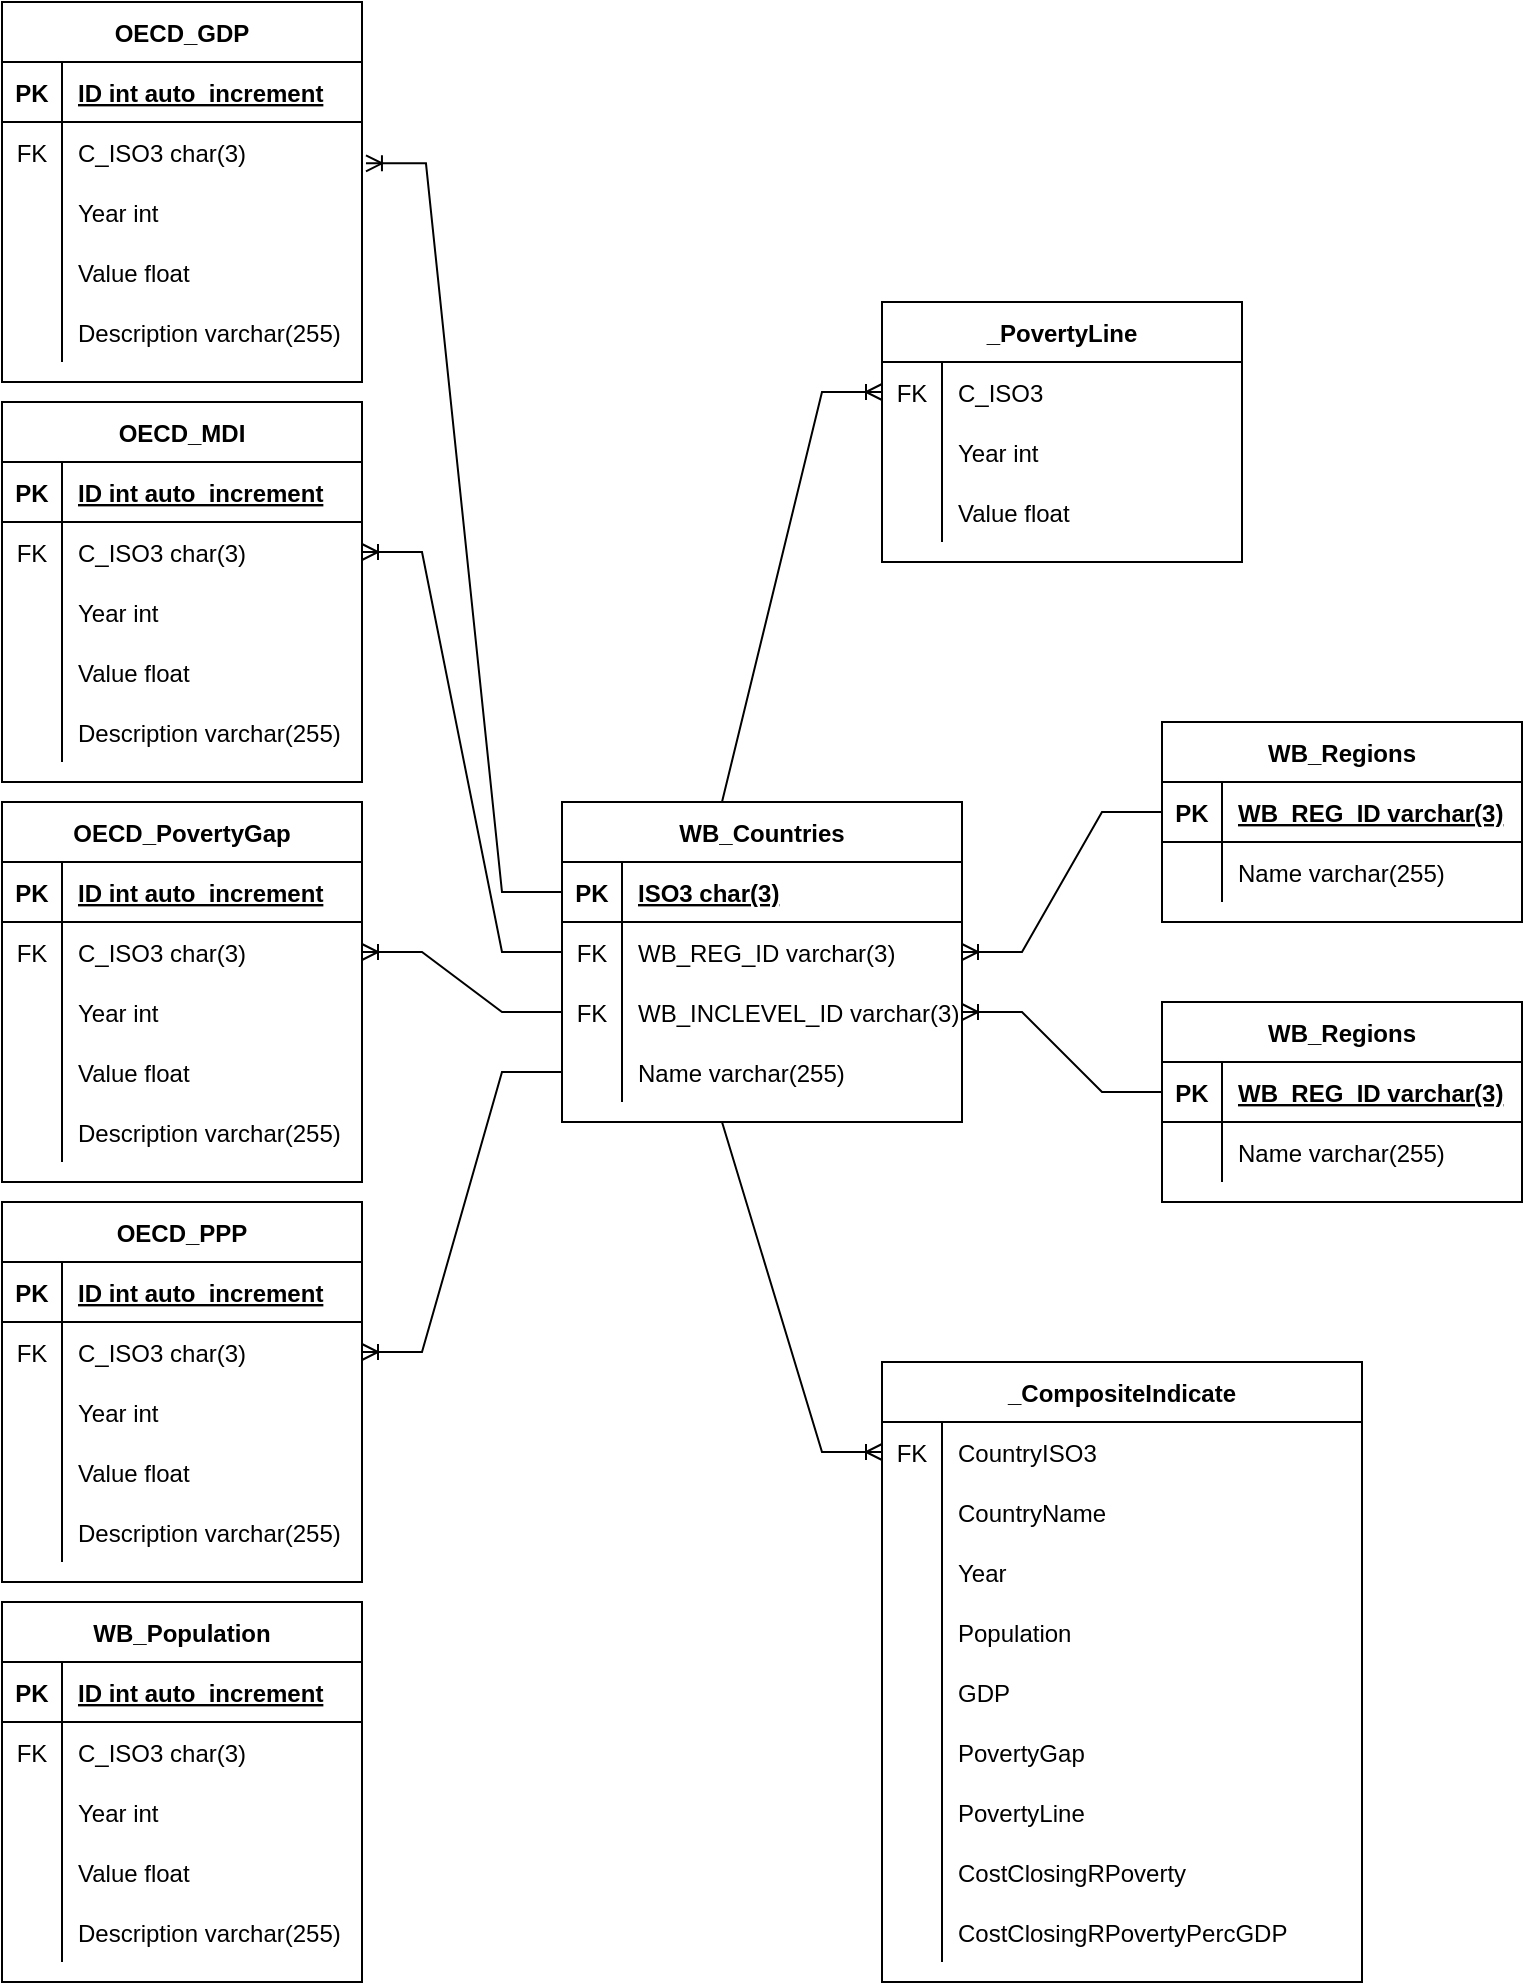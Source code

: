 <mxfile version="16.6.6" type="github">
  <diagram id="Cd5qq1A4yIP22CljSlD0" name="Page-1">
    <mxGraphModel dx="1351" dy="810" grid="1" gridSize="10" guides="1" tooltips="1" connect="1" arrows="1" fold="1" page="1" pageScale="1" pageWidth="827" pageHeight="1169" math="0" shadow="0">
      <root>
        <mxCell id="0" />
        <mxCell id="1" parent="0" />
        <mxCell id="BgY3MlOC9M-vGnAWjJrn-1" value="WB_Countries" style="shape=table;startSize=30;container=1;collapsible=1;childLayout=tableLayout;fixedRows=1;rowLines=0;fontStyle=1;align=center;resizeLast=1;" parent="1" vertex="1">
          <mxGeometry x="320" y="440" width="200" height="160" as="geometry" />
        </mxCell>
        <mxCell id="BgY3MlOC9M-vGnAWjJrn-2" value="" style="shape=tableRow;horizontal=0;startSize=0;swimlaneHead=0;swimlaneBody=0;fillColor=none;collapsible=0;dropTarget=0;points=[[0,0.5],[1,0.5]];portConstraint=eastwest;top=0;left=0;right=0;bottom=1;" parent="BgY3MlOC9M-vGnAWjJrn-1" vertex="1">
          <mxGeometry y="30" width="200" height="30" as="geometry" />
        </mxCell>
        <mxCell id="BgY3MlOC9M-vGnAWjJrn-3" value="PK" style="shape=partialRectangle;connectable=0;fillColor=none;top=0;left=0;bottom=0;right=0;fontStyle=1;overflow=hidden;" parent="BgY3MlOC9M-vGnAWjJrn-2" vertex="1">
          <mxGeometry width="30" height="30" as="geometry">
            <mxRectangle width="30" height="30" as="alternateBounds" />
          </mxGeometry>
        </mxCell>
        <mxCell id="BgY3MlOC9M-vGnAWjJrn-4" value="ISO3 char(3)" style="shape=partialRectangle;connectable=0;fillColor=none;top=0;left=0;bottom=0;right=0;align=left;spacingLeft=6;fontStyle=5;overflow=hidden;" parent="BgY3MlOC9M-vGnAWjJrn-2" vertex="1">
          <mxGeometry x="30" width="170" height="30" as="geometry">
            <mxRectangle width="170" height="30" as="alternateBounds" />
          </mxGeometry>
        </mxCell>
        <mxCell id="BgY3MlOC9M-vGnAWjJrn-14" value="" style="shape=tableRow;horizontal=0;startSize=0;swimlaneHead=0;swimlaneBody=0;fillColor=none;collapsible=0;dropTarget=0;points=[[0,0.5],[1,0.5]];portConstraint=eastwest;top=0;left=0;right=0;bottom=0;" parent="BgY3MlOC9M-vGnAWjJrn-1" vertex="1">
          <mxGeometry y="60" width="200" height="30" as="geometry" />
        </mxCell>
        <mxCell id="BgY3MlOC9M-vGnAWjJrn-15" value="FK" style="shape=partialRectangle;connectable=0;fillColor=none;top=0;left=0;bottom=0;right=0;fontStyle=0;overflow=hidden;" parent="BgY3MlOC9M-vGnAWjJrn-14" vertex="1">
          <mxGeometry width="30" height="30" as="geometry">
            <mxRectangle width="30" height="30" as="alternateBounds" />
          </mxGeometry>
        </mxCell>
        <mxCell id="BgY3MlOC9M-vGnAWjJrn-16" value="WB_REG_ID varchar(3)" style="shape=partialRectangle;connectable=0;fillColor=none;top=0;left=0;bottom=0;right=0;align=left;spacingLeft=6;fontStyle=0;overflow=hidden;" parent="BgY3MlOC9M-vGnAWjJrn-14" vertex="1">
          <mxGeometry x="30" width="170" height="30" as="geometry">
            <mxRectangle width="170" height="30" as="alternateBounds" />
          </mxGeometry>
        </mxCell>
        <mxCell id="fUuoUYOpREZcxoTH5347-17" value="" style="shape=tableRow;horizontal=0;startSize=0;swimlaneHead=0;swimlaneBody=0;fillColor=none;collapsible=0;dropTarget=0;points=[[0,0.5],[1,0.5]];portConstraint=eastwest;top=0;left=0;right=0;bottom=0;" vertex="1" parent="BgY3MlOC9M-vGnAWjJrn-1">
          <mxGeometry y="90" width="200" height="30" as="geometry" />
        </mxCell>
        <mxCell id="fUuoUYOpREZcxoTH5347-18" value="FK" style="shape=partialRectangle;connectable=0;fillColor=none;top=0;left=0;bottom=0;right=0;fontStyle=0;overflow=hidden;" vertex="1" parent="fUuoUYOpREZcxoTH5347-17">
          <mxGeometry width="30" height="30" as="geometry">
            <mxRectangle width="30" height="30" as="alternateBounds" />
          </mxGeometry>
        </mxCell>
        <mxCell id="fUuoUYOpREZcxoTH5347-19" value="WB_INCLEVEL_ID varchar(3)" style="shape=partialRectangle;connectable=0;fillColor=none;top=0;left=0;bottom=0;right=0;align=left;spacingLeft=6;fontStyle=0;overflow=hidden;" vertex="1" parent="fUuoUYOpREZcxoTH5347-17">
          <mxGeometry x="30" width="170" height="30" as="geometry">
            <mxRectangle width="170" height="30" as="alternateBounds" />
          </mxGeometry>
        </mxCell>
        <mxCell id="BgY3MlOC9M-vGnAWjJrn-8" value="" style="shape=tableRow;horizontal=0;startSize=0;swimlaneHead=0;swimlaneBody=0;fillColor=none;collapsible=0;dropTarget=0;points=[[0,0.5],[1,0.5]];portConstraint=eastwest;top=0;left=0;right=0;bottom=0;" parent="BgY3MlOC9M-vGnAWjJrn-1" vertex="1">
          <mxGeometry y="120" width="200" height="30" as="geometry" />
        </mxCell>
        <mxCell id="BgY3MlOC9M-vGnAWjJrn-9" value="" style="shape=partialRectangle;connectable=0;fillColor=none;top=0;left=0;bottom=0;right=0;editable=1;overflow=hidden;" parent="BgY3MlOC9M-vGnAWjJrn-8" vertex="1">
          <mxGeometry width="30" height="30" as="geometry">
            <mxRectangle width="30" height="30" as="alternateBounds" />
          </mxGeometry>
        </mxCell>
        <mxCell id="BgY3MlOC9M-vGnAWjJrn-10" value="Name varchar(255)" style="shape=partialRectangle;connectable=0;fillColor=none;top=0;left=0;bottom=0;right=0;align=left;spacingLeft=6;overflow=hidden;" parent="BgY3MlOC9M-vGnAWjJrn-8" vertex="1">
          <mxGeometry x="30" width="170" height="30" as="geometry">
            <mxRectangle width="170" height="30" as="alternateBounds" />
          </mxGeometry>
        </mxCell>
        <mxCell id="BgY3MlOC9M-vGnAWjJrn-17" value="WB_Regions" style="shape=table;startSize=30;container=1;collapsible=1;childLayout=tableLayout;fixedRows=1;rowLines=0;fontStyle=1;align=center;resizeLast=1;" parent="1" vertex="1">
          <mxGeometry x="620" y="400" width="180" height="100" as="geometry" />
        </mxCell>
        <mxCell id="BgY3MlOC9M-vGnAWjJrn-18" value="" style="shape=tableRow;horizontal=0;startSize=0;swimlaneHead=0;swimlaneBody=0;fillColor=none;collapsible=0;dropTarget=0;points=[[0,0.5],[1,0.5]];portConstraint=eastwest;top=0;left=0;right=0;bottom=1;" parent="BgY3MlOC9M-vGnAWjJrn-17" vertex="1">
          <mxGeometry y="30" width="180" height="30" as="geometry" />
        </mxCell>
        <mxCell id="BgY3MlOC9M-vGnAWjJrn-19" value="PK" style="shape=partialRectangle;connectable=0;fillColor=none;top=0;left=0;bottom=0;right=0;fontStyle=1;overflow=hidden;" parent="BgY3MlOC9M-vGnAWjJrn-18" vertex="1">
          <mxGeometry width="30" height="30" as="geometry">
            <mxRectangle width="30" height="30" as="alternateBounds" />
          </mxGeometry>
        </mxCell>
        <mxCell id="BgY3MlOC9M-vGnAWjJrn-20" value="WB_REG_ID varchar(3)" style="shape=partialRectangle;connectable=0;fillColor=none;top=0;left=0;bottom=0;right=0;align=left;spacingLeft=6;fontStyle=5;overflow=hidden;" parent="BgY3MlOC9M-vGnAWjJrn-18" vertex="1">
          <mxGeometry x="30" width="150" height="30" as="geometry">
            <mxRectangle width="150" height="30" as="alternateBounds" />
          </mxGeometry>
        </mxCell>
        <mxCell id="BgY3MlOC9M-vGnAWjJrn-21" value="" style="shape=tableRow;horizontal=0;startSize=0;swimlaneHead=0;swimlaneBody=0;fillColor=none;collapsible=0;dropTarget=0;points=[[0,0.5],[1,0.5]];portConstraint=eastwest;top=0;left=0;right=0;bottom=0;" parent="BgY3MlOC9M-vGnAWjJrn-17" vertex="1">
          <mxGeometry y="60" width="180" height="30" as="geometry" />
        </mxCell>
        <mxCell id="BgY3MlOC9M-vGnAWjJrn-22" value="" style="shape=partialRectangle;connectable=0;fillColor=none;top=0;left=0;bottom=0;right=0;editable=1;overflow=hidden;" parent="BgY3MlOC9M-vGnAWjJrn-21" vertex="1">
          <mxGeometry width="30" height="30" as="geometry">
            <mxRectangle width="30" height="30" as="alternateBounds" />
          </mxGeometry>
        </mxCell>
        <mxCell id="BgY3MlOC9M-vGnAWjJrn-23" value="Name varchar(255)" style="shape=partialRectangle;connectable=0;fillColor=none;top=0;left=0;bottom=0;right=0;align=left;spacingLeft=6;overflow=hidden;" parent="BgY3MlOC9M-vGnAWjJrn-21" vertex="1">
          <mxGeometry x="30" width="150" height="30" as="geometry">
            <mxRectangle width="150" height="30" as="alternateBounds" />
          </mxGeometry>
        </mxCell>
        <mxCell id="BgY3MlOC9M-vGnAWjJrn-31" value="OECD_GDP" style="shape=table;startSize=30;container=1;collapsible=1;childLayout=tableLayout;fixedRows=1;rowLines=0;fontStyle=1;align=center;resizeLast=1;" parent="1" vertex="1">
          <mxGeometry x="40" y="40" width="180" height="190" as="geometry" />
        </mxCell>
        <mxCell id="BgY3MlOC9M-vGnAWjJrn-91" value="" style="shape=tableRow;horizontal=0;startSize=0;swimlaneHead=0;swimlaneBody=0;fillColor=none;collapsible=0;dropTarget=0;points=[[0,0.5],[1,0.5]];portConstraint=eastwest;top=0;left=0;right=0;bottom=1;" parent="BgY3MlOC9M-vGnAWjJrn-31" vertex="1">
          <mxGeometry y="30" width="180" height="30" as="geometry" />
        </mxCell>
        <mxCell id="BgY3MlOC9M-vGnAWjJrn-92" value="PK" style="shape=partialRectangle;connectable=0;fillColor=none;top=0;left=0;bottom=0;right=0;fontStyle=1;overflow=hidden;" parent="BgY3MlOC9M-vGnAWjJrn-91" vertex="1">
          <mxGeometry width="30" height="30" as="geometry">
            <mxRectangle width="30" height="30" as="alternateBounds" />
          </mxGeometry>
        </mxCell>
        <mxCell id="BgY3MlOC9M-vGnAWjJrn-93" value="ID int auto_increment" style="shape=partialRectangle;connectable=0;fillColor=none;top=0;left=0;bottom=0;right=0;align=left;spacingLeft=6;fontStyle=5;overflow=hidden;" parent="BgY3MlOC9M-vGnAWjJrn-91" vertex="1">
          <mxGeometry x="30" width="150" height="30" as="geometry">
            <mxRectangle width="150" height="30" as="alternateBounds" />
          </mxGeometry>
        </mxCell>
        <mxCell id="BgY3MlOC9M-vGnAWjJrn-44" value="" style="shape=tableRow;horizontal=0;startSize=0;swimlaneHead=0;swimlaneBody=0;fillColor=none;collapsible=0;dropTarget=0;points=[[0,0.5],[1,0.5]];portConstraint=eastwest;top=0;left=0;right=0;bottom=0;" parent="BgY3MlOC9M-vGnAWjJrn-31" vertex="1">
          <mxGeometry y="60" width="180" height="30" as="geometry" />
        </mxCell>
        <mxCell id="BgY3MlOC9M-vGnAWjJrn-45" value="FK" style="shape=partialRectangle;connectable=0;fillColor=none;top=0;left=0;bottom=0;right=0;fontStyle=0;overflow=hidden;" parent="BgY3MlOC9M-vGnAWjJrn-44" vertex="1">
          <mxGeometry width="30" height="30" as="geometry">
            <mxRectangle width="30" height="30" as="alternateBounds" />
          </mxGeometry>
        </mxCell>
        <mxCell id="BgY3MlOC9M-vGnAWjJrn-46" value="C_ISO3 char(3)" style="shape=partialRectangle;connectable=0;fillColor=none;top=0;left=0;bottom=0;right=0;align=left;spacingLeft=6;fontStyle=0;overflow=hidden;" parent="BgY3MlOC9M-vGnAWjJrn-44" vertex="1">
          <mxGeometry x="30" width="150" height="30" as="geometry">
            <mxRectangle width="150" height="30" as="alternateBounds" />
          </mxGeometry>
        </mxCell>
        <mxCell id="BgY3MlOC9M-vGnAWjJrn-35" value="" style="shape=tableRow;horizontal=0;startSize=0;swimlaneHead=0;swimlaneBody=0;fillColor=none;collapsible=0;dropTarget=0;points=[[0,0.5],[1,0.5]];portConstraint=eastwest;top=0;left=0;right=0;bottom=0;" parent="BgY3MlOC9M-vGnAWjJrn-31" vertex="1">
          <mxGeometry y="90" width="180" height="30" as="geometry" />
        </mxCell>
        <mxCell id="BgY3MlOC9M-vGnAWjJrn-36" value="" style="shape=partialRectangle;connectable=0;fillColor=none;top=0;left=0;bottom=0;right=0;editable=1;overflow=hidden;" parent="BgY3MlOC9M-vGnAWjJrn-35" vertex="1">
          <mxGeometry width="30" height="30" as="geometry">
            <mxRectangle width="30" height="30" as="alternateBounds" />
          </mxGeometry>
        </mxCell>
        <mxCell id="BgY3MlOC9M-vGnAWjJrn-37" value="Year int" style="shape=partialRectangle;connectable=0;fillColor=none;top=0;left=0;bottom=0;right=0;align=left;spacingLeft=6;overflow=hidden;" parent="BgY3MlOC9M-vGnAWjJrn-35" vertex="1">
          <mxGeometry x="30" width="150" height="30" as="geometry">
            <mxRectangle width="150" height="30" as="alternateBounds" />
          </mxGeometry>
        </mxCell>
        <mxCell id="BgY3MlOC9M-vGnAWjJrn-38" value="" style="shape=tableRow;horizontal=0;startSize=0;swimlaneHead=0;swimlaneBody=0;fillColor=none;collapsible=0;dropTarget=0;points=[[0,0.5],[1,0.5]];portConstraint=eastwest;top=0;left=0;right=0;bottom=0;" parent="BgY3MlOC9M-vGnAWjJrn-31" vertex="1">
          <mxGeometry y="120" width="180" height="30" as="geometry" />
        </mxCell>
        <mxCell id="BgY3MlOC9M-vGnAWjJrn-39" value="" style="shape=partialRectangle;connectable=0;fillColor=none;top=0;left=0;bottom=0;right=0;editable=1;overflow=hidden;" parent="BgY3MlOC9M-vGnAWjJrn-38" vertex="1">
          <mxGeometry width="30" height="30" as="geometry">
            <mxRectangle width="30" height="30" as="alternateBounds" />
          </mxGeometry>
        </mxCell>
        <mxCell id="BgY3MlOC9M-vGnAWjJrn-40" value="Value float" style="shape=partialRectangle;connectable=0;fillColor=none;top=0;left=0;bottom=0;right=0;align=left;spacingLeft=6;overflow=hidden;" parent="BgY3MlOC9M-vGnAWjJrn-38" vertex="1">
          <mxGeometry x="30" width="150" height="30" as="geometry">
            <mxRectangle width="150" height="30" as="alternateBounds" />
          </mxGeometry>
        </mxCell>
        <mxCell id="BgY3MlOC9M-vGnAWjJrn-41" value="" style="shape=tableRow;horizontal=0;startSize=0;swimlaneHead=0;swimlaneBody=0;fillColor=none;collapsible=0;dropTarget=0;points=[[0,0.5],[1,0.5]];portConstraint=eastwest;top=0;left=0;right=0;bottom=0;" parent="BgY3MlOC9M-vGnAWjJrn-31" vertex="1">
          <mxGeometry y="150" width="180" height="30" as="geometry" />
        </mxCell>
        <mxCell id="BgY3MlOC9M-vGnAWjJrn-42" value="" style="shape=partialRectangle;connectable=0;fillColor=none;top=0;left=0;bottom=0;right=0;editable=1;overflow=hidden;" parent="BgY3MlOC9M-vGnAWjJrn-41" vertex="1">
          <mxGeometry width="30" height="30" as="geometry">
            <mxRectangle width="30" height="30" as="alternateBounds" />
          </mxGeometry>
        </mxCell>
        <mxCell id="BgY3MlOC9M-vGnAWjJrn-43" value="Description varchar(255)" style="shape=partialRectangle;connectable=0;fillColor=none;top=0;left=0;bottom=0;right=0;align=left;spacingLeft=6;overflow=hidden;" parent="BgY3MlOC9M-vGnAWjJrn-41" vertex="1">
          <mxGeometry x="30" width="150" height="30" as="geometry">
            <mxRectangle width="150" height="30" as="alternateBounds" />
          </mxGeometry>
        </mxCell>
        <mxCell id="BgY3MlOC9M-vGnAWjJrn-47" value="OECD_MDI" style="shape=table;startSize=30;container=1;collapsible=1;childLayout=tableLayout;fixedRows=1;rowLines=0;fontStyle=1;align=center;resizeLast=1;" parent="1" vertex="1">
          <mxGeometry x="40" y="240" width="180" height="190" as="geometry" />
        </mxCell>
        <mxCell id="BgY3MlOC9M-vGnAWjJrn-94" value="" style="shape=tableRow;horizontal=0;startSize=0;swimlaneHead=0;swimlaneBody=0;fillColor=none;collapsible=0;dropTarget=0;points=[[0,0.5],[1,0.5]];portConstraint=eastwest;top=0;left=0;right=0;bottom=1;" parent="BgY3MlOC9M-vGnAWjJrn-47" vertex="1">
          <mxGeometry y="30" width="180" height="30" as="geometry" />
        </mxCell>
        <mxCell id="BgY3MlOC9M-vGnAWjJrn-95" value="PK" style="shape=partialRectangle;connectable=0;fillColor=none;top=0;left=0;bottom=0;right=0;fontStyle=1;overflow=hidden;" parent="BgY3MlOC9M-vGnAWjJrn-94" vertex="1">
          <mxGeometry width="30" height="30" as="geometry">
            <mxRectangle width="30" height="30" as="alternateBounds" />
          </mxGeometry>
        </mxCell>
        <mxCell id="BgY3MlOC9M-vGnAWjJrn-96" value="ID int auto_increment" style="shape=partialRectangle;connectable=0;fillColor=none;top=0;left=0;bottom=0;right=0;align=left;spacingLeft=6;fontStyle=5;overflow=hidden;" parent="BgY3MlOC9M-vGnAWjJrn-94" vertex="1">
          <mxGeometry x="30" width="150" height="30" as="geometry">
            <mxRectangle width="150" height="30" as="alternateBounds" />
          </mxGeometry>
        </mxCell>
        <mxCell id="BgY3MlOC9M-vGnAWjJrn-48" value="" style="shape=tableRow;horizontal=0;startSize=0;swimlaneHead=0;swimlaneBody=0;fillColor=none;collapsible=0;dropTarget=0;points=[[0,0.5],[1,0.5]];portConstraint=eastwest;top=0;left=0;right=0;bottom=0;" parent="BgY3MlOC9M-vGnAWjJrn-47" vertex="1">
          <mxGeometry y="60" width="180" height="30" as="geometry" />
        </mxCell>
        <mxCell id="BgY3MlOC9M-vGnAWjJrn-49" value="FK" style="shape=partialRectangle;connectable=0;fillColor=none;top=0;left=0;bottom=0;right=0;fontStyle=0;overflow=hidden;" parent="BgY3MlOC9M-vGnAWjJrn-48" vertex="1">
          <mxGeometry width="30" height="30" as="geometry">
            <mxRectangle width="30" height="30" as="alternateBounds" />
          </mxGeometry>
        </mxCell>
        <mxCell id="BgY3MlOC9M-vGnAWjJrn-50" value="C_ISO3 char(3)" style="shape=partialRectangle;connectable=0;fillColor=none;top=0;left=0;bottom=0;right=0;align=left;spacingLeft=6;fontStyle=0;overflow=hidden;" parent="BgY3MlOC9M-vGnAWjJrn-48" vertex="1">
          <mxGeometry x="30" width="150" height="30" as="geometry">
            <mxRectangle width="150" height="30" as="alternateBounds" />
          </mxGeometry>
        </mxCell>
        <mxCell id="BgY3MlOC9M-vGnAWjJrn-51" value="" style="shape=tableRow;horizontal=0;startSize=0;swimlaneHead=0;swimlaneBody=0;fillColor=none;collapsible=0;dropTarget=0;points=[[0,0.5],[1,0.5]];portConstraint=eastwest;top=0;left=0;right=0;bottom=0;" parent="BgY3MlOC9M-vGnAWjJrn-47" vertex="1">
          <mxGeometry y="90" width="180" height="30" as="geometry" />
        </mxCell>
        <mxCell id="BgY3MlOC9M-vGnAWjJrn-52" value="" style="shape=partialRectangle;connectable=0;fillColor=none;top=0;left=0;bottom=0;right=0;editable=1;overflow=hidden;" parent="BgY3MlOC9M-vGnAWjJrn-51" vertex="1">
          <mxGeometry width="30" height="30" as="geometry">
            <mxRectangle width="30" height="30" as="alternateBounds" />
          </mxGeometry>
        </mxCell>
        <mxCell id="BgY3MlOC9M-vGnAWjJrn-53" value="Year int" style="shape=partialRectangle;connectable=0;fillColor=none;top=0;left=0;bottom=0;right=0;align=left;spacingLeft=6;overflow=hidden;" parent="BgY3MlOC9M-vGnAWjJrn-51" vertex="1">
          <mxGeometry x="30" width="150" height="30" as="geometry">
            <mxRectangle width="150" height="30" as="alternateBounds" />
          </mxGeometry>
        </mxCell>
        <mxCell id="BgY3MlOC9M-vGnAWjJrn-54" value="" style="shape=tableRow;horizontal=0;startSize=0;swimlaneHead=0;swimlaneBody=0;fillColor=none;collapsible=0;dropTarget=0;points=[[0,0.5],[1,0.5]];portConstraint=eastwest;top=0;left=0;right=0;bottom=0;" parent="BgY3MlOC9M-vGnAWjJrn-47" vertex="1">
          <mxGeometry y="120" width="180" height="30" as="geometry" />
        </mxCell>
        <mxCell id="BgY3MlOC9M-vGnAWjJrn-55" value="" style="shape=partialRectangle;connectable=0;fillColor=none;top=0;left=0;bottom=0;right=0;editable=1;overflow=hidden;" parent="BgY3MlOC9M-vGnAWjJrn-54" vertex="1">
          <mxGeometry width="30" height="30" as="geometry">
            <mxRectangle width="30" height="30" as="alternateBounds" />
          </mxGeometry>
        </mxCell>
        <mxCell id="BgY3MlOC9M-vGnAWjJrn-56" value="Value float" style="shape=partialRectangle;connectable=0;fillColor=none;top=0;left=0;bottom=0;right=0;align=left;spacingLeft=6;overflow=hidden;" parent="BgY3MlOC9M-vGnAWjJrn-54" vertex="1">
          <mxGeometry x="30" width="150" height="30" as="geometry">
            <mxRectangle width="150" height="30" as="alternateBounds" />
          </mxGeometry>
        </mxCell>
        <mxCell id="BgY3MlOC9M-vGnAWjJrn-57" value="" style="shape=tableRow;horizontal=0;startSize=0;swimlaneHead=0;swimlaneBody=0;fillColor=none;collapsible=0;dropTarget=0;points=[[0,0.5],[1,0.5]];portConstraint=eastwest;top=0;left=0;right=0;bottom=0;" parent="BgY3MlOC9M-vGnAWjJrn-47" vertex="1">
          <mxGeometry y="150" width="180" height="30" as="geometry" />
        </mxCell>
        <mxCell id="BgY3MlOC9M-vGnAWjJrn-58" value="" style="shape=partialRectangle;connectable=0;fillColor=none;top=0;left=0;bottom=0;right=0;editable=1;overflow=hidden;" parent="BgY3MlOC9M-vGnAWjJrn-57" vertex="1">
          <mxGeometry width="30" height="30" as="geometry">
            <mxRectangle width="30" height="30" as="alternateBounds" />
          </mxGeometry>
        </mxCell>
        <mxCell id="BgY3MlOC9M-vGnAWjJrn-59" value="Description varchar(255)" style="shape=partialRectangle;connectable=0;fillColor=none;top=0;left=0;bottom=0;right=0;align=left;spacingLeft=6;overflow=hidden;" parent="BgY3MlOC9M-vGnAWjJrn-57" vertex="1">
          <mxGeometry x="30" width="150" height="30" as="geometry">
            <mxRectangle width="150" height="30" as="alternateBounds" />
          </mxGeometry>
        </mxCell>
        <mxCell id="BgY3MlOC9M-vGnAWjJrn-60" value="OECD_PPP" style="shape=table;startSize=30;container=1;collapsible=1;childLayout=tableLayout;fixedRows=1;rowLines=0;fontStyle=1;align=center;resizeLast=1;" parent="1" vertex="1">
          <mxGeometry x="40" y="640" width="180" height="190" as="geometry" />
        </mxCell>
        <mxCell id="BgY3MlOC9M-vGnAWjJrn-100" value="" style="shape=tableRow;horizontal=0;startSize=0;swimlaneHead=0;swimlaneBody=0;fillColor=none;collapsible=0;dropTarget=0;points=[[0,0.5],[1,0.5]];portConstraint=eastwest;top=0;left=0;right=0;bottom=1;" parent="BgY3MlOC9M-vGnAWjJrn-60" vertex="1">
          <mxGeometry y="30" width="180" height="30" as="geometry" />
        </mxCell>
        <mxCell id="BgY3MlOC9M-vGnAWjJrn-101" value="PK" style="shape=partialRectangle;connectable=0;fillColor=none;top=0;left=0;bottom=0;right=0;fontStyle=1;overflow=hidden;" parent="BgY3MlOC9M-vGnAWjJrn-100" vertex="1">
          <mxGeometry width="30" height="30" as="geometry">
            <mxRectangle width="30" height="30" as="alternateBounds" />
          </mxGeometry>
        </mxCell>
        <mxCell id="BgY3MlOC9M-vGnAWjJrn-102" value="ID int auto_increment" style="shape=partialRectangle;connectable=0;fillColor=none;top=0;left=0;bottom=0;right=0;align=left;spacingLeft=6;fontStyle=5;overflow=hidden;" parent="BgY3MlOC9M-vGnAWjJrn-100" vertex="1">
          <mxGeometry x="30" width="150" height="30" as="geometry">
            <mxRectangle width="150" height="30" as="alternateBounds" />
          </mxGeometry>
        </mxCell>
        <mxCell id="BgY3MlOC9M-vGnAWjJrn-61" value="" style="shape=tableRow;horizontal=0;startSize=0;swimlaneHead=0;swimlaneBody=0;fillColor=none;collapsible=0;dropTarget=0;points=[[0,0.5],[1,0.5]];portConstraint=eastwest;top=0;left=0;right=0;bottom=0;" parent="BgY3MlOC9M-vGnAWjJrn-60" vertex="1">
          <mxGeometry y="60" width="180" height="30" as="geometry" />
        </mxCell>
        <mxCell id="BgY3MlOC9M-vGnAWjJrn-62" value="FK" style="shape=partialRectangle;connectable=0;fillColor=none;top=0;left=0;bottom=0;right=0;fontStyle=0;overflow=hidden;" parent="BgY3MlOC9M-vGnAWjJrn-61" vertex="1">
          <mxGeometry width="30" height="30" as="geometry">
            <mxRectangle width="30" height="30" as="alternateBounds" />
          </mxGeometry>
        </mxCell>
        <mxCell id="BgY3MlOC9M-vGnAWjJrn-63" value="C_ISO3 char(3)" style="shape=partialRectangle;connectable=0;fillColor=none;top=0;left=0;bottom=0;right=0;align=left;spacingLeft=6;fontStyle=0;overflow=hidden;" parent="BgY3MlOC9M-vGnAWjJrn-61" vertex="1">
          <mxGeometry x="30" width="150" height="30" as="geometry">
            <mxRectangle width="150" height="30" as="alternateBounds" />
          </mxGeometry>
        </mxCell>
        <mxCell id="BgY3MlOC9M-vGnAWjJrn-64" value="" style="shape=tableRow;horizontal=0;startSize=0;swimlaneHead=0;swimlaneBody=0;fillColor=none;collapsible=0;dropTarget=0;points=[[0,0.5],[1,0.5]];portConstraint=eastwest;top=0;left=0;right=0;bottom=0;" parent="BgY3MlOC9M-vGnAWjJrn-60" vertex="1">
          <mxGeometry y="90" width="180" height="30" as="geometry" />
        </mxCell>
        <mxCell id="BgY3MlOC9M-vGnAWjJrn-65" value="" style="shape=partialRectangle;connectable=0;fillColor=none;top=0;left=0;bottom=0;right=0;editable=1;overflow=hidden;" parent="BgY3MlOC9M-vGnAWjJrn-64" vertex="1">
          <mxGeometry width="30" height="30" as="geometry">
            <mxRectangle width="30" height="30" as="alternateBounds" />
          </mxGeometry>
        </mxCell>
        <mxCell id="BgY3MlOC9M-vGnAWjJrn-66" value="Year int" style="shape=partialRectangle;connectable=0;fillColor=none;top=0;left=0;bottom=0;right=0;align=left;spacingLeft=6;overflow=hidden;" parent="BgY3MlOC9M-vGnAWjJrn-64" vertex="1">
          <mxGeometry x="30" width="150" height="30" as="geometry">
            <mxRectangle width="150" height="30" as="alternateBounds" />
          </mxGeometry>
        </mxCell>
        <mxCell id="BgY3MlOC9M-vGnAWjJrn-67" value="" style="shape=tableRow;horizontal=0;startSize=0;swimlaneHead=0;swimlaneBody=0;fillColor=none;collapsible=0;dropTarget=0;points=[[0,0.5],[1,0.5]];portConstraint=eastwest;top=0;left=0;right=0;bottom=0;" parent="BgY3MlOC9M-vGnAWjJrn-60" vertex="1">
          <mxGeometry y="120" width="180" height="30" as="geometry" />
        </mxCell>
        <mxCell id="BgY3MlOC9M-vGnAWjJrn-68" value="" style="shape=partialRectangle;connectable=0;fillColor=none;top=0;left=0;bottom=0;right=0;editable=1;overflow=hidden;" parent="BgY3MlOC9M-vGnAWjJrn-67" vertex="1">
          <mxGeometry width="30" height="30" as="geometry">
            <mxRectangle width="30" height="30" as="alternateBounds" />
          </mxGeometry>
        </mxCell>
        <mxCell id="BgY3MlOC9M-vGnAWjJrn-69" value="Value float" style="shape=partialRectangle;connectable=0;fillColor=none;top=0;left=0;bottom=0;right=0;align=left;spacingLeft=6;overflow=hidden;" parent="BgY3MlOC9M-vGnAWjJrn-67" vertex="1">
          <mxGeometry x="30" width="150" height="30" as="geometry">
            <mxRectangle width="150" height="30" as="alternateBounds" />
          </mxGeometry>
        </mxCell>
        <mxCell id="BgY3MlOC9M-vGnAWjJrn-70" value="" style="shape=tableRow;horizontal=0;startSize=0;swimlaneHead=0;swimlaneBody=0;fillColor=none;collapsible=0;dropTarget=0;points=[[0,0.5],[1,0.5]];portConstraint=eastwest;top=0;left=0;right=0;bottom=0;" parent="BgY3MlOC9M-vGnAWjJrn-60" vertex="1">
          <mxGeometry y="150" width="180" height="30" as="geometry" />
        </mxCell>
        <mxCell id="BgY3MlOC9M-vGnAWjJrn-71" value="" style="shape=partialRectangle;connectable=0;fillColor=none;top=0;left=0;bottom=0;right=0;editable=1;overflow=hidden;" parent="BgY3MlOC9M-vGnAWjJrn-70" vertex="1">
          <mxGeometry width="30" height="30" as="geometry">
            <mxRectangle width="30" height="30" as="alternateBounds" />
          </mxGeometry>
        </mxCell>
        <mxCell id="BgY3MlOC9M-vGnAWjJrn-72" value="Description varchar(255)" style="shape=partialRectangle;connectable=0;fillColor=none;top=0;left=0;bottom=0;right=0;align=left;spacingLeft=6;overflow=hidden;" parent="BgY3MlOC9M-vGnAWjJrn-70" vertex="1">
          <mxGeometry x="30" width="150" height="30" as="geometry">
            <mxRectangle width="150" height="30" as="alternateBounds" />
          </mxGeometry>
        </mxCell>
        <mxCell id="BgY3MlOC9M-vGnAWjJrn-73" value="OECD_PovertyGap" style="shape=table;startSize=30;container=1;collapsible=1;childLayout=tableLayout;fixedRows=1;rowLines=0;fontStyle=1;align=center;resizeLast=1;" parent="1" vertex="1">
          <mxGeometry x="40" y="440" width="180" height="190" as="geometry" />
        </mxCell>
        <mxCell id="BgY3MlOC9M-vGnAWjJrn-97" value="" style="shape=tableRow;horizontal=0;startSize=0;swimlaneHead=0;swimlaneBody=0;fillColor=none;collapsible=0;dropTarget=0;points=[[0,0.5],[1,0.5]];portConstraint=eastwest;top=0;left=0;right=0;bottom=1;" parent="BgY3MlOC9M-vGnAWjJrn-73" vertex="1">
          <mxGeometry y="30" width="180" height="30" as="geometry" />
        </mxCell>
        <mxCell id="BgY3MlOC9M-vGnAWjJrn-98" value="PK" style="shape=partialRectangle;connectable=0;fillColor=none;top=0;left=0;bottom=0;right=0;fontStyle=1;overflow=hidden;" parent="BgY3MlOC9M-vGnAWjJrn-97" vertex="1">
          <mxGeometry width="30" height="30" as="geometry">
            <mxRectangle width="30" height="30" as="alternateBounds" />
          </mxGeometry>
        </mxCell>
        <mxCell id="BgY3MlOC9M-vGnAWjJrn-99" value="ID int auto_increment" style="shape=partialRectangle;connectable=0;fillColor=none;top=0;left=0;bottom=0;right=0;align=left;spacingLeft=6;fontStyle=5;overflow=hidden;" parent="BgY3MlOC9M-vGnAWjJrn-97" vertex="1">
          <mxGeometry x="30" width="150" height="30" as="geometry">
            <mxRectangle width="150" height="30" as="alternateBounds" />
          </mxGeometry>
        </mxCell>
        <mxCell id="BgY3MlOC9M-vGnAWjJrn-74" value="" style="shape=tableRow;horizontal=0;startSize=0;swimlaneHead=0;swimlaneBody=0;fillColor=none;collapsible=0;dropTarget=0;points=[[0,0.5],[1,0.5]];portConstraint=eastwest;top=0;left=0;right=0;bottom=0;" parent="BgY3MlOC9M-vGnAWjJrn-73" vertex="1">
          <mxGeometry y="60" width="180" height="30" as="geometry" />
        </mxCell>
        <mxCell id="BgY3MlOC9M-vGnAWjJrn-75" value="FK" style="shape=partialRectangle;connectable=0;fillColor=none;top=0;left=0;bottom=0;right=0;fontStyle=0;overflow=hidden;" parent="BgY3MlOC9M-vGnAWjJrn-74" vertex="1">
          <mxGeometry width="30" height="30" as="geometry">
            <mxRectangle width="30" height="30" as="alternateBounds" />
          </mxGeometry>
        </mxCell>
        <mxCell id="BgY3MlOC9M-vGnAWjJrn-76" value="C_ISO3 char(3)" style="shape=partialRectangle;connectable=0;fillColor=none;top=0;left=0;bottom=0;right=0;align=left;spacingLeft=6;fontStyle=0;overflow=hidden;" parent="BgY3MlOC9M-vGnAWjJrn-74" vertex="1">
          <mxGeometry x="30" width="150" height="30" as="geometry">
            <mxRectangle width="150" height="30" as="alternateBounds" />
          </mxGeometry>
        </mxCell>
        <mxCell id="BgY3MlOC9M-vGnAWjJrn-77" value="" style="shape=tableRow;horizontal=0;startSize=0;swimlaneHead=0;swimlaneBody=0;fillColor=none;collapsible=0;dropTarget=0;points=[[0,0.5],[1,0.5]];portConstraint=eastwest;top=0;left=0;right=0;bottom=0;" parent="BgY3MlOC9M-vGnAWjJrn-73" vertex="1">
          <mxGeometry y="90" width="180" height="30" as="geometry" />
        </mxCell>
        <mxCell id="BgY3MlOC9M-vGnAWjJrn-78" value="" style="shape=partialRectangle;connectable=0;fillColor=none;top=0;left=0;bottom=0;right=0;editable=1;overflow=hidden;" parent="BgY3MlOC9M-vGnAWjJrn-77" vertex="1">
          <mxGeometry width="30" height="30" as="geometry">
            <mxRectangle width="30" height="30" as="alternateBounds" />
          </mxGeometry>
        </mxCell>
        <mxCell id="BgY3MlOC9M-vGnAWjJrn-79" value="Year int" style="shape=partialRectangle;connectable=0;fillColor=none;top=0;left=0;bottom=0;right=0;align=left;spacingLeft=6;overflow=hidden;" parent="BgY3MlOC9M-vGnAWjJrn-77" vertex="1">
          <mxGeometry x="30" width="150" height="30" as="geometry">
            <mxRectangle width="150" height="30" as="alternateBounds" />
          </mxGeometry>
        </mxCell>
        <mxCell id="BgY3MlOC9M-vGnAWjJrn-80" value="" style="shape=tableRow;horizontal=0;startSize=0;swimlaneHead=0;swimlaneBody=0;fillColor=none;collapsible=0;dropTarget=0;points=[[0,0.5],[1,0.5]];portConstraint=eastwest;top=0;left=0;right=0;bottom=0;" parent="BgY3MlOC9M-vGnAWjJrn-73" vertex="1">
          <mxGeometry y="120" width="180" height="30" as="geometry" />
        </mxCell>
        <mxCell id="BgY3MlOC9M-vGnAWjJrn-81" value="" style="shape=partialRectangle;connectable=0;fillColor=none;top=0;left=0;bottom=0;right=0;editable=1;overflow=hidden;" parent="BgY3MlOC9M-vGnAWjJrn-80" vertex="1">
          <mxGeometry width="30" height="30" as="geometry">
            <mxRectangle width="30" height="30" as="alternateBounds" />
          </mxGeometry>
        </mxCell>
        <mxCell id="BgY3MlOC9M-vGnAWjJrn-82" value="Value float" style="shape=partialRectangle;connectable=0;fillColor=none;top=0;left=0;bottom=0;right=0;align=left;spacingLeft=6;overflow=hidden;" parent="BgY3MlOC9M-vGnAWjJrn-80" vertex="1">
          <mxGeometry x="30" width="150" height="30" as="geometry">
            <mxRectangle width="150" height="30" as="alternateBounds" />
          </mxGeometry>
        </mxCell>
        <mxCell id="BgY3MlOC9M-vGnAWjJrn-83" value="" style="shape=tableRow;horizontal=0;startSize=0;swimlaneHead=0;swimlaneBody=0;fillColor=none;collapsible=0;dropTarget=0;points=[[0,0.5],[1,0.5]];portConstraint=eastwest;top=0;left=0;right=0;bottom=0;" parent="BgY3MlOC9M-vGnAWjJrn-73" vertex="1">
          <mxGeometry y="150" width="180" height="30" as="geometry" />
        </mxCell>
        <mxCell id="BgY3MlOC9M-vGnAWjJrn-84" value="" style="shape=partialRectangle;connectable=0;fillColor=none;top=0;left=0;bottom=0;right=0;editable=1;overflow=hidden;" parent="BgY3MlOC9M-vGnAWjJrn-83" vertex="1">
          <mxGeometry width="30" height="30" as="geometry">
            <mxRectangle width="30" height="30" as="alternateBounds" />
          </mxGeometry>
        </mxCell>
        <mxCell id="BgY3MlOC9M-vGnAWjJrn-85" value="Description varchar(255)" style="shape=partialRectangle;connectable=0;fillColor=none;top=0;left=0;bottom=0;right=0;align=left;spacingLeft=6;overflow=hidden;" parent="BgY3MlOC9M-vGnAWjJrn-83" vertex="1">
          <mxGeometry x="30" width="150" height="30" as="geometry">
            <mxRectangle width="150" height="30" as="alternateBounds" />
          </mxGeometry>
        </mxCell>
        <mxCell id="BgY3MlOC9M-vGnAWjJrn-86" value="" style="edgeStyle=entityRelationEdgeStyle;fontSize=12;html=1;endArrow=ERoneToMany;rounded=0;exitX=0;exitY=0.5;exitDx=0;exitDy=0;entryX=1.011;entryY=0.689;entryDx=0;entryDy=0;entryPerimeter=0;" parent="1" source="BgY3MlOC9M-vGnAWjJrn-2" target="BgY3MlOC9M-vGnAWjJrn-44" edge="1">
          <mxGeometry width="100" height="100" relative="1" as="geometry">
            <mxPoint x="250" y="260" as="sourcePoint" />
            <mxPoint x="350" y="160" as="targetPoint" />
          </mxGeometry>
        </mxCell>
        <mxCell id="BgY3MlOC9M-vGnAWjJrn-87" value="" style="edgeStyle=entityRelationEdgeStyle;fontSize=12;html=1;endArrow=ERoneToMany;rounded=0;exitX=0;exitY=0.5;exitDx=0;exitDy=0;entryX=1;entryY=0.5;entryDx=0;entryDy=0;" parent="1" source="BgY3MlOC9M-vGnAWjJrn-14" target="BgY3MlOC9M-vGnAWjJrn-48" edge="1">
          <mxGeometry width="100" height="100" relative="1" as="geometry">
            <mxPoint x="250" y="260" as="sourcePoint" />
            <mxPoint x="350" y="160" as="targetPoint" />
          </mxGeometry>
        </mxCell>
        <mxCell id="BgY3MlOC9M-vGnAWjJrn-89" value="" style="edgeStyle=entityRelationEdgeStyle;fontSize=12;html=1;endArrow=ERoneToMany;rounded=0;entryX=1;entryY=0.5;entryDx=0;entryDy=0;exitX=0;exitY=0.5;exitDx=0;exitDy=0;" parent="1" source="fUuoUYOpREZcxoTH5347-17" target="BgY3MlOC9M-vGnAWjJrn-74" edge="1">
          <mxGeometry width="100" height="100" relative="1" as="geometry">
            <mxPoint x="260" y="360" as="sourcePoint" />
            <mxPoint x="360" y="260" as="targetPoint" />
          </mxGeometry>
        </mxCell>
        <mxCell id="BgY3MlOC9M-vGnAWjJrn-90" value="" style="edgeStyle=entityRelationEdgeStyle;fontSize=12;html=1;endArrow=ERoneToMany;rounded=0;entryX=1;entryY=0.5;entryDx=0;entryDy=0;exitX=0;exitY=0.5;exitDx=0;exitDy=0;" parent="1" source="BgY3MlOC9M-vGnAWjJrn-8" target="BgY3MlOC9M-vGnAWjJrn-61" edge="1">
          <mxGeometry width="100" height="100" relative="1" as="geometry">
            <mxPoint x="260" y="630" as="sourcePoint" />
            <mxPoint x="360" y="530" as="targetPoint" />
          </mxGeometry>
        </mxCell>
        <mxCell id="fUuoUYOpREZcxoTH5347-1" value="WB_Population" style="shape=table;startSize=30;container=1;collapsible=1;childLayout=tableLayout;fixedRows=1;rowLines=0;fontStyle=1;align=center;resizeLast=1;" vertex="1" parent="1">
          <mxGeometry x="40" y="840" width="180" height="190" as="geometry" />
        </mxCell>
        <mxCell id="fUuoUYOpREZcxoTH5347-2" value="" style="shape=tableRow;horizontal=0;startSize=0;swimlaneHead=0;swimlaneBody=0;fillColor=none;collapsible=0;dropTarget=0;points=[[0,0.5],[1,0.5]];portConstraint=eastwest;top=0;left=0;right=0;bottom=1;" vertex="1" parent="fUuoUYOpREZcxoTH5347-1">
          <mxGeometry y="30" width="180" height="30" as="geometry" />
        </mxCell>
        <mxCell id="fUuoUYOpREZcxoTH5347-3" value="PK" style="shape=partialRectangle;connectable=0;fillColor=none;top=0;left=0;bottom=0;right=0;fontStyle=1;overflow=hidden;" vertex="1" parent="fUuoUYOpREZcxoTH5347-2">
          <mxGeometry width="30" height="30" as="geometry">
            <mxRectangle width="30" height="30" as="alternateBounds" />
          </mxGeometry>
        </mxCell>
        <mxCell id="fUuoUYOpREZcxoTH5347-4" value="ID int auto_increment" style="shape=partialRectangle;connectable=0;fillColor=none;top=0;left=0;bottom=0;right=0;align=left;spacingLeft=6;fontStyle=5;overflow=hidden;" vertex="1" parent="fUuoUYOpREZcxoTH5347-2">
          <mxGeometry x="30" width="150" height="30" as="geometry">
            <mxRectangle width="150" height="30" as="alternateBounds" />
          </mxGeometry>
        </mxCell>
        <mxCell id="fUuoUYOpREZcxoTH5347-5" value="" style="shape=tableRow;horizontal=0;startSize=0;swimlaneHead=0;swimlaneBody=0;fillColor=none;collapsible=0;dropTarget=0;points=[[0,0.5],[1,0.5]];portConstraint=eastwest;top=0;left=0;right=0;bottom=0;" vertex="1" parent="fUuoUYOpREZcxoTH5347-1">
          <mxGeometry y="60" width="180" height="30" as="geometry" />
        </mxCell>
        <mxCell id="fUuoUYOpREZcxoTH5347-6" value="FK" style="shape=partialRectangle;connectable=0;fillColor=none;top=0;left=0;bottom=0;right=0;fontStyle=0;overflow=hidden;" vertex="1" parent="fUuoUYOpREZcxoTH5347-5">
          <mxGeometry width="30" height="30" as="geometry">
            <mxRectangle width="30" height="30" as="alternateBounds" />
          </mxGeometry>
        </mxCell>
        <mxCell id="fUuoUYOpREZcxoTH5347-7" value="C_ISO3 char(3)" style="shape=partialRectangle;connectable=0;fillColor=none;top=0;left=0;bottom=0;right=0;align=left;spacingLeft=6;fontStyle=0;overflow=hidden;" vertex="1" parent="fUuoUYOpREZcxoTH5347-5">
          <mxGeometry x="30" width="150" height="30" as="geometry">
            <mxRectangle width="150" height="30" as="alternateBounds" />
          </mxGeometry>
        </mxCell>
        <mxCell id="fUuoUYOpREZcxoTH5347-8" value="" style="shape=tableRow;horizontal=0;startSize=0;swimlaneHead=0;swimlaneBody=0;fillColor=none;collapsible=0;dropTarget=0;points=[[0,0.5],[1,0.5]];portConstraint=eastwest;top=0;left=0;right=0;bottom=0;" vertex="1" parent="fUuoUYOpREZcxoTH5347-1">
          <mxGeometry y="90" width="180" height="30" as="geometry" />
        </mxCell>
        <mxCell id="fUuoUYOpREZcxoTH5347-9" value="" style="shape=partialRectangle;connectable=0;fillColor=none;top=0;left=0;bottom=0;right=0;editable=1;overflow=hidden;" vertex="1" parent="fUuoUYOpREZcxoTH5347-8">
          <mxGeometry width="30" height="30" as="geometry">
            <mxRectangle width="30" height="30" as="alternateBounds" />
          </mxGeometry>
        </mxCell>
        <mxCell id="fUuoUYOpREZcxoTH5347-10" value="Year int" style="shape=partialRectangle;connectable=0;fillColor=none;top=0;left=0;bottom=0;right=0;align=left;spacingLeft=6;overflow=hidden;" vertex="1" parent="fUuoUYOpREZcxoTH5347-8">
          <mxGeometry x="30" width="150" height="30" as="geometry">
            <mxRectangle width="150" height="30" as="alternateBounds" />
          </mxGeometry>
        </mxCell>
        <mxCell id="fUuoUYOpREZcxoTH5347-11" value="" style="shape=tableRow;horizontal=0;startSize=0;swimlaneHead=0;swimlaneBody=0;fillColor=none;collapsible=0;dropTarget=0;points=[[0,0.5],[1,0.5]];portConstraint=eastwest;top=0;left=0;right=0;bottom=0;" vertex="1" parent="fUuoUYOpREZcxoTH5347-1">
          <mxGeometry y="120" width="180" height="30" as="geometry" />
        </mxCell>
        <mxCell id="fUuoUYOpREZcxoTH5347-12" value="" style="shape=partialRectangle;connectable=0;fillColor=none;top=0;left=0;bottom=0;right=0;editable=1;overflow=hidden;" vertex="1" parent="fUuoUYOpREZcxoTH5347-11">
          <mxGeometry width="30" height="30" as="geometry">
            <mxRectangle width="30" height="30" as="alternateBounds" />
          </mxGeometry>
        </mxCell>
        <mxCell id="fUuoUYOpREZcxoTH5347-13" value="Value float" style="shape=partialRectangle;connectable=0;fillColor=none;top=0;left=0;bottom=0;right=0;align=left;spacingLeft=6;overflow=hidden;" vertex="1" parent="fUuoUYOpREZcxoTH5347-11">
          <mxGeometry x="30" width="150" height="30" as="geometry">
            <mxRectangle width="150" height="30" as="alternateBounds" />
          </mxGeometry>
        </mxCell>
        <mxCell id="fUuoUYOpREZcxoTH5347-14" value="" style="shape=tableRow;horizontal=0;startSize=0;swimlaneHead=0;swimlaneBody=0;fillColor=none;collapsible=0;dropTarget=0;points=[[0,0.5],[1,0.5]];portConstraint=eastwest;top=0;left=0;right=0;bottom=0;" vertex="1" parent="fUuoUYOpREZcxoTH5347-1">
          <mxGeometry y="150" width="180" height="30" as="geometry" />
        </mxCell>
        <mxCell id="fUuoUYOpREZcxoTH5347-15" value="" style="shape=partialRectangle;connectable=0;fillColor=none;top=0;left=0;bottom=0;right=0;editable=1;overflow=hidden;" vertex="1" parent="fUuoUYOpREZcxoTH5347-14">
          <mxGeometry width="30" height="30" as="geometry">
            <mxRectangle width="30" height="30" as="alternateBounds" />
          </mxGeometry>
        </mxCell>
        <mxCell id="fUuoUYOpREZcxoTH5347-16" value="Description varchar(255)" style="shape=partialRectangle;connectable=0;fillColor=none;top=0;left=0;bottom=0;right=0;align=left;spacingLeft=6;overflow=hidden;" vertex="1" parent="fUuoUYOpREZcxoTH5347-14">
          <mxGeometry x="30" width="150" height="30" as="geometry">
            <mxRectangle width="150" height="30" as="alternateBounds" />
          </mxGeometry>
        </mxCell>
        <mxCell id="fUuoUYOpREZcxoTH5347-21" value="WB_Regions" style="shape=table;startSize=30;container=1;collapsible=1;childLayout=tableLayout;fixedRows=1;rowLines=0;fontStyle=1;align=center;resizeLast=1;" vertex="1" parent="1">
          <mxGeometry x="620" y="540" width="180" height="100" as="geometry" />
        </mxCell>
        <mxCell id="fUuoUYOpREZcxoTH5347-22" value="" style="shape=tableRow;horizontal=0;startSize=0;swimlaneHead=0;swimlaneBody=0;fillColor=none;collapsible=0;dropTarget=0;points=[[0,0.5],[1,0.5]];portConstraint=eastwest;top=0;left=0;right=0;bottom=1;" vertex="1" parent="fUuoUYOpREZcxoTH5347-21">
          <mxGeometry y="30" width="180" height="30" as="geometry" />
        </mxCell>
        <mxCell id="fUuoUYOpREZcxoTH5347-23" value="PK" style="shape=partialRectangle;connectable=0;fillColor=none;top=0;left=0;bottom=0;right=0;fontStyle=1;overflow=hidden;" vertex="1" parent="fUuoUYOpREZcxoTH5347-22">
          <mxGeometry width="30" height="30" as="geometry">
            <mxRectangle width="30" height="30" as="alternateBounds" />
          </mxGeometry>
        </mxCell>
        <mxCell id="fUuoUYOpREZcxoTH5347-24" value="WB_REG_ID varchar(3)" style="shape=partialRectangle;connectable=0;fillColor=none;top=0;left=0;bottom=0;right=0;align=left;spacingLeft=6;fontStyle=5;overflow=hidden;" vertex="1" parent="fUuoUYOpREZcxoTH5347-22">
          <mxGeometry x="30" width="150" height="30" as="geometry">
            <mxRectangle width="150" height="30" as="alternateBounds" />
          </mxGeometry>
        </mxCell>
        <mxCell id="fUuoUYOpREZcxoTH5347-25" value="" style="shape=tableRow;horizontal=0;startSize=0;swimlaneHead=0;swimlaneBody=0;fillColor=none;collapsible=0;dropTarget=0;points=[[0,0.5],[1,0.5]];portConstraint=eastwest;top=0;left=0;right=0;bottom=0;" vertex="1" parent="fUuoUYOpREZcxoTH5347-21">
          <mxGeometry y="60" width="180" height="30" as="geometry" />
        </mxCell>
        <mxCell id="fUuoUYOpREZcxoTH5347-26" value="" style="shape=partialRectangle;connectable=0;fillColor=none;top=0;left=0;bottom=0;right=0;editable=1;overflow=hidden;" vertex="1" parent="fUuoUYOpREZcxoTH5347-25">
          <mxGeometry width="30" height="30" as="geometry">
            <mxRectangle width="30" height="30" as="alternateBounds" />
          </mxGeometry>
        </mxCell>
        <mxCell id="fUuoUYOpREZcxoTH5347-27" value="Name varchar(255)" style="shape=partialRectangle;connectable=0;fillColor=none;top=0;left=0;bottom=0;right=0;align=left;spacingLeft=6;overflow=hidden;" vertex="1" parent="fUuoUYOpREZcxoTH5347-25">
          <mxGeometry x="30" width="150" height="30" as="geometry">
            <mxRectangle width="150" height="30" as="alternateBounds" />
          </mxGeometry>
        </mxCell>
        <mxCell id="fUuoUYOpREZcxoTH5347-46" value="_PovertyLine" style="shape=table;startSize=30;container=1;collapsible=1;childLayout=tableLayout;fixedRows=1;rowLines=0;fontStyle=1;align=center;resizeLast=1;" vertex="1" parent="1">
          <mxGeometry x="480" y="190" width="180" height="130" as="geometry" />
        </mxCell>
        <mxCell id="fUuoUYOpREZcxoTH5347-50" value="" style="shape=tableRow;horizontal=0;startSize=0;swimlaneHead=0;swimlaneBody=0;fillColor=none;collapsible=0;dropTarget=0;points=[[0,0.5],[1,0.5]];portConstraint=eastwest;top=0;left=0;right=0;bottom=0;" vertex="1" parent="fUuoUYOpREZcxoTH5347-46">
          <mxGeometry y="30" width="180" height="30" as="geometry" />
        </mxCell>
        <mxCell id="fUuoUYOpREZcxoTH5347-51" value="FK" style="shape=partialRectangle;connectable=0;fillColor=none;top=0;left=0;bottom=0;right=0;fontStyle=0;overflow=hidden;" vertex="1" parent="fUuoUYOpREZcxoTH5347-50">
          <mxGeometry width="30" height="30" as="geometry">
            <mxRectangle width="30" height="30" as="alternateBounds" />
          </mxGeometry>
        </mxCell>
        <mxCell id="fUuoUYOpREZcxoTH5347-52" value="C_ISO3" style="shape=partialRectangle;connectable=0;fillColor=none;top=0;left=0;bottom=0;right=0;align=left;spacingLeft=6;fontStyle=0;overflow=hidden;" vertex="1" parent="fUuoUYOpREZcxoTH5347-50">
          <mxGeometry x="30" width="150" height="30" as="geometry">
            <mxRectangle width="150" height="30" as="alternateBounds" />
          </mxGeometry>
        </mxCell>
        <mxCell id="fUuoUYOpREZcxoTH5347-53" value="" style="shape=tableRow;horizontal=0;startSize=0;swimlaneHead=0;swimlaneBody=0;fillColor=none;collapsible=0;dropTarget=0;points=[[0,0.5],[1,0.5]];portConstraint=eastwest;top=0;left=0;right=0;bottom=0;" vertex="1" parent="fUuoUYOpREZcxoTH5347-46">
          <mxGeometry y="60" width="180" height="30" as="geometry" />
        </mxCell>
        <mxCell id="fUuoUYOpREZcxoTH5347-54" value="" style="shape=partialRectangle;connectable=0;fillColor=none;top=0;left=0;bottom=0;right=0;editable=1;overflow=hidden;" vertex="1" parent="fUuoUYOpREZcxoTH5347-53">
          <mxGeometry width="30" height="30" as="geometry">
            <mxRectangle width="30" height="30" as="alternateBounds" />
          </mxGeometry>
        </mxCell>
        <mxCell id="fUuoUYOpREZcxoTH5347-55" value="Year int" style="shape=partialRectangle;connectable=0;fillColor=none;top=0;left=0;bottom=0;right=0;align=left;spacingLeft=6;overflow=hidden;" vertex="1" parent="fUuoUYOpREZcxoTH5347-53">
          <mxGeometry x="30" width="150" height="30" as="geometry">
            <mxRectangle width="150" height="30" as="alternateBounds" />
          </mxGeometry>
        </mxCell>
        <mxCell id="fUuoUYOpREZcxoTH5347-56" value="" style="shape=tableRow;horizontal=0;startSize=0;swimlaneHead=0;swimlaneBody=0;fillColor=none;collapsible=0;dropTarget=0;points=[[0,0.5],[1,0.5]];portConstraint=eastwest;top=0;left=0;right=0;bottom=0;" vertex="1" parent="fUuoUYOpREZcxoTH5347-46">
          <mxGeometry y="90" width="180" height="30" as="geometry" />
        </mxCell>
        <mxCell id="fUuoUYOpREZcxoTH5347-57" value="" style="shape=partialRectangle;connectable=0;fillColor=none;top=0;left=0;bottom=0;right=0;editable=1;overflow=hidden;" vertex="1" parent="fUuoUYOpREZcxoTH5347-56">
          <mxGeometry width="30" height="30" as="geometry">
            <mxRectangle width="30" height="30" as="alternateBounds" />
          </mxGeometry>
        </mxCell>
        <mxCell id="fUuoUYOpREZcxoTH5347-58" value="Value float" style="shape=partialRectangle;connectable=0;fillColor=none;top=0;left=0;bottom=0;right=0;align=left;spacingLeft=6;overflow=hidden;" vertex="1" parent="fUuoUYOpREZcxoTH5347-56">
          <mxGeometry x="30" width="150" height="30" as="geometry">
            <mxRectangle width="150" height="30" as="alternateBounds" />
          </mxGeometry>
        </mxCell>
        <mxCell id="fUuoUYOpREZcxoTH5347-63" value="" style="edgeStyle=entityRelationEdgeStyle;fontSize=12;html=1;endArrow=ERoneToMany;rounded=0;exitX=0.25;exitY=0;exitDx=0;exitDy=0;entryX=0;entryY=0.5;entryDx=0;entryDy=0;" edge="1" parent="1" source="BgY3MlOC9M-vGnAWjJrn-1" target="fUuoUYOpREZcxoTH5347-50">
          <mxGeometry width="100" height="100" relative="1" as="geometry">
            <mxPoint x="600" y="280" as="sourcePoint" />
            <mxPoint x="700" y="180" as="targetPoint" />
          </mxGeometry>
        </mxCell>
        <mxCell id="fUuoUYOpREZcxoTH5347-64" value="_CompositeIndicate" style="shape=table;startSize=30;container=1;collapsible=1;childLayout=tableLayout;fixedRows=1;rowLines=0;fontStyle=1;align=center;resizeLast=1;" vertex="1" parent="1">
          <mxGeometry x="480" y="720" width="240" height="310" as="geometry" />
        </mxCell>
        <mxCell id="fUuoUYOpREZcxoTH5347-65" value="" style="shape=tableRow;horizontal=0;startSize=0;swimlaneHead=0;swimlaneBody=0;fillColor=none;collapsible=0;dropTarget=0;points=[[0,0.5],[1,0.5]];portConstraint=eastwest;top=0;left=0;right=0;bottom=0;" vertex="1" parent="fUuoUYOpREZcxoTH5347-64">
          <mxGeometry y="30" width="240" height="30" as="geometry" />
        </mxCell>
        <mxCell id="fUuoUYOpREZcxoTH5347-66" value="FK" style="shape=partialRectangle;connectable=0;fillColor=none;top=0;left=0;bottom=0;right=0;fontStyle=0;overflow=hidden;" vertex="1" parent="fUuoUYOpREZcxoTH5347-65">
          <mxGeometry width="30" height="30" as="geometry">
            <mxRectangle width="30" height="30" as="alternateBounds" />
          </mxGeometry>
        </mxCell>
        <mxCell id="fUuoUYOpREZcxoTH5347-67" value="CountryISO3" style="shape=partialRectangle;connectable=0;fillColor=none;top=0;left=0;bottom=0;right=0;align=left;spacingLeft=6;fontStyle=0;overflow=hidden;" vertex="1" parent="fUuoUYOpREZcxoTH5347-65">
          <mxGeometry x="30" width="210" height="30" as="geometry">
            <mxRectangle width="210" height="30" as="alternateBounds" />
          </mxGeometry>
        </mxCell>
        <mxCell id="fUuoUYOpREZcxoTH5347-68" value="" style="shape=tableRow;horizontal=0;startSize=0;swimlaneHead=0;swimlaneBody=0;fillColor=none;collapsible=0;dropTarget=0;points=[[0,0.5],[1,0.5]];portConstraint=eastwest;top=0;left=0;right=0;bottom=0;" vertex="1" parent="fUuoUYOpREZcxoTH5347-64">
          <mxGeometry y="60" width="240" height="30" as="geometry" />
        </mxCell>
        <mxCell id="fUuoUYOpREZcxoTH5347-69" value="" style="shape=partialRectangle;connectable=0;fillColor=none;top=0;left=0;bottom=0;right=0;editable=1;overflow=hidden;" vertex="1" parent="fUuoUYOpREZcxoTH5347-68">
          <mxGeometry width="30" height="30" as="geometry">
            <mxRectangle width="30" height="30" as="alternateBounds" />
          </mxGeometry>
        </mxCell>
        <mxCell id="fUuoUYOpREZcxoTH5347-70" value="CountryName" style="shape=partialRectangle;connectable=0;fillColor=none;top=0;left=0;bottom=0;right=0;align=left;spacingLeft=6;overflow=hidden;" vertex="1" parent="fUuoUYOpREZcxoTH5347-68">
          <mxGeometry x="30" width="210" height="30" as="geometry">
            <mxRectangle width="210" height="30" as="alternateBounds" />
          </mxGeometry>
        </mxCell>
        <mxCell id="fUuoUYOpREZcxoTH5347-79" value="" style="shape=tableRow;horizontal=0;startSize=0;swimlaneHead=0;swimlaneBody=0;fillColor=none;collapsible=0;dropTarget=0;points=[[0,0.5],[1,0.5]];portConstraint=eastwest;top=0;left=0;right=0;bottom=0;" vertex="1" parent="fUuoUYOpREZcxoTH5347-64">
          <mxGeometry y="90" width="240" height="30" as="geometry" />
        </mxCell>
        <mxCell id="fUuoUYOpREZcxoTH5347-80" value="" style="shape=partialRectangle;connectable=0;fillColor=none;top=0;left=0;bottom=0;right=0;editable=1;overflow=hidden;" vertex="1" parent="fUuoUYOpREZcxoTH5347-79">
          <mxGeometry width="30" height="30" as="geometry">
            <mxRectangle width="30" height="30" as="alternateBounds" />
          </mxGeometry>
        </mxCell>
        <mxCell id="fUuoUYOpREZcxoTH5347-81" value="Year" style="shape=partialRectangle;connectable=0;fillColor=none;top=0;left=0;bottom=0;right=0;align=left;spacingLeft=6;overflow=hidden;" vertex="1" parent="fUuoUYOpREZcxoTH5347-79">
          <mxGeometry x="30" width="210" height="30" as="geometry">
            <mxRectangle width="210" height="30" as="alternateBounds" />
          </mxGeometry>
        </mxCell>
        <mxCell id="fUuoUYOpREZcxoTH5347-76" value="" style="shape=tableRow;horizontal=0;startSize=0;swimlaneHead=0;swimlaneBody=0;fillColor=none;collapsible=0;dropTarget=0;points=[[0,0.5],[1,0.5]];portConstraint=eastwest;top=0;left=0;right=0;bottom=0;" vertex="1" parent="fUuoUYOpREZcxoTH5347-64">
          <mxGeometry y="120" width="240" height="30" as="geometry" />
        </mxCell>
        <mxCell id="fUuoUYOpREZcxoTH5347-77" value="" style="shape=partialRectangle;connectable=0;fillColor=none;top=0;left=0;bottom=0;right=0;editable=1;overflow=hidden;" vertex="1" parent="fUuoUYOpREZcxoTH5347-76">
          <mxGeometry width="30" height="30" as="geometry">
            <mxRectangle width="30" height="30" as="alternateBounds" />
          </mxGeometry>
        </mxCell>
        <mxCell id="fUuoUYOpREZcxoTH5347-78" value="Population" style="shape=partialRectangle;connectable=0;fillColor=none;top=0;left=0;bottom=0;right=0;align=left;spacingLeft=6;overflow=hidden;" vertex="1" parent="fUuoUYOpREZcxoTH5347-76">
          <mxGeometry x="30" width="210" height="30" as="geometry">
            <mxRectangle width="210" height="30" as="alternateBounds" />
          </mxGeometry>
        </mxCell>
        <mxCell id="fUuoUYOpREZcxoTH5347-85" value="" style="shape=tableRow;horizontal=0;startSize=0;swimlaneHead=0;swimlaneBody=0;fillColor=none;collapsible=0;dropTarget=0;points=[[0,0.5],[1,0.5]];portConstraint=eastwest;top=0;left=0;right=0;bottom=0;" vertex="1" parent="fUuoUYOpREZcxoTH5347-64">
          <mxGeometry y="150" width="240" height="30" as="geometry" />
        </mxCell>
        <mxCell id="fUuoUYOpREZcxoTH5347-86" value="" style="shape=partialRectangle;connectable=0;fillColor=none;top=0;left=0;bottom=0;right=0;editable=1;overflow=hidden;" vertex="1" parent="fUuoUYOpREZcxoTH5347-85">
          <mxGeometry width="30" height="30" as="geometry">
            <mxRectangle width="30" height="30" as="alternateBounds" />
          </mxGeometry>
        </mxCell>
        <mxCell id="fUuoUYOpREZcxoTH5347-87" value="GDP" style="shape=partialRectangle;connectable=0;fillColor=none;top=0;left=0;bottom=0;right=0;align=left;spacingLeft=6;overflow=hidden;" vertex="1" parent="fUuoUYOpREZcxoTH5347-85">
          <mxGeometry x="30" width="210" height="30" as="geometry">
            <mxRectangle width="210" height="30" as="alternateBounds" />
          </mxGeometry>
        </mxCell>
        <mxCell id="fUuoUYOpREZcxoTH5347-88" value="" style="shape=tableRow;horizontal=0;startSize=0;swimlaneHead=0;swimlaneBody=0;fillColor=none;collapsible=0;dropTarget=0;points=[[0,0.5],[1,0.5]];portConstraint=eastwest;top=0;left=0;right=0;bottom=0;" vertex="1" parent="fUuoUYOpREZcxoTH5347-64">
          <mxGeometry y="180" width="240" height="30" as="geometry" />
        </mxCell>
        <mxCell id="fUuoUYOpREZcxoTH5347-89" value="" style="shape=partialRectangle;connectable=0;fillColor=none;top=0;left=0;bottom=0;right=0;editable=1;overflow=hidden;" vertex="1" parent="fUuoUYOpREZcxoTH5347-88">
          <mxGeometry width="30" height="30" as="geometry">
            <mxRectangle width="30" height="30" as="alternateBounds" />
          </mxGeometry>
        </mxCell>
        <mxCell id="fUuoUYOpREZcxoTH5347-90" value="PovertyGap" style="shape=partialRectangle;connectable=0;fillColor=none;top=0;left=0;bottom=0;right=0;align=left;spacingLeft=6;overflow=hidden;" vertex="1" parent="fUuoUYOpREZcxoTH5347-88">
          <mxGeometry x="30" width="210" height="30" as="geometry">
            <mxRectangle width="210" height="30" as="alternateBounds" />
          </mxGeometry>
        </mxCell>
        <mxCell id="fUuoUYOpREZcxoTH5347-82" value="" style="shape=tableRow;horizontal=0;startSize=0;swimlaneHead=0;swimlaneBody=0;fillColor=none;collapsible=0;dropTarget=0;points=[[0,0.5],[1,0.5]];portConstraint=eastwest;top=0;left=0;right=0;bottom=0;" vertex="1" parent="fUuoUYOpREZcxoTH5347-64">
          <mxGeometry y="210" width="240" height="30" as="geometry" />
        </mxCell>
        <mxCell id="fUuoUYOpREZcxoTH5347-83" value="" style="shape=partialRectangle;connectable=0;fillColor=none;top=0;left=0;bottom=0;right=0;editable=1;overflow=hidden;" vertex="1" parent="fUuoUYOpREZcxoTH5347-82">
          <mxGeometry width="30" height="30" as="geometry">
            <mxRectangle width="30" height="30" as="alternateBounds" />
          </mxGeometry>
        </mxCell>
        <mxCell id="fUuoUYOpREZcxoTH5347-84" value="PovertyLine" style="shape=partialRectangle;connectable=0;fillColor=none;top=0;left=0;bottom=0;right=0;align=left;spacingLeft=6;overflow=hidden;" vertex="1" parent="fUuoUYOpREZcxoTH5347-82">
          <mxGeometry x="30" width="210" height="30" as="geometry">
            <mxRectangle width="210" height="30" as="alternateBounds" />
          </mxGeometry>
        </mxCell>
        <mxCell id="fUuoUYOpREZcxoTH5347-91" value="" style="shape=tableRow;horizontal=0;startSize=0;swimlaneHead=0;swimlaneBody=0;fillColor=none;collapsible=0;dropTarget=0;points=[[0,0.5],[1,0.5]];portConstraint=eastwest;top=0;left=0;right=0;bottom=0;" vertex="1" parent="fUuoUYOpREZcxoTH5347-64">
          <mxGeometry y="240" width="240" height="30" as="geometry" />
        </mxCell>
        <mxCell id="fUuoUYOpREZcxoTH5347-92" value="" style="shape=partialRectangle;connectable=0;fillColor=none;top=0;left=0;bottom=0;right=0;editable=1;overflow=hidden;" vertex="1" parent="fUuoUYOpREZcxoTH5347-91">
          <mxGeometry width="30" height="30" as="geometry">
            <mxRectangle width="30" height="30" as="alternateBounds" />
          </mxGeometry>
        </mxCell>
        <mxCell id="fUuoUYOpREZcxoTH5347-93" value="CostClosingRPoverty" style="shape=partialRectangle;connectable=0;fillColor=none;top=0;left=0;bottom=0;right=0;align=left;spacingLeft=6;overflow=hidden;" vertex="1" parent="fUuoUYOpREZcxoTH5347-91">
          <mxGeometry x="30" width="210" height="30" as="geometry">
            <mxRectangle width="210" height="30" as="alternateBounds" />
          </mxGeometry>
        </mxCell>
        <mxCell id="fUuoUYOpREZcxoTH5347-71" value="" style="shape=tableRow;horizontal=0;startSize=0;swimlaneHead=0;swimlaneBody=0;fillColor=none;collapsible=0;dropTarget=0;points=[[0,0.5],[1,0.5]];portConstraint=eastwest;top=0;left=0;right=0;bottom=0;" vertex="1" parent="fUuoUYOpREZcxoTH5347-64">
          <mxGeometry y="270" width="240" height="30" as="geometry" />
        </mxCell>
        <mxCell id="fUuoUYOpREZcxoTH5347-72" value="" style="shape=partialRectangle;connectable=0;fillColor=none;top=0;left=0;bottom=0;right=0;editable=1;overflow=hidden;" vertex="1" parent="fUuoUYOpREZcxoTH5347-71">
          <mxGeometry width="30" height="30" as="geometry">
            <mxRectangle width="30" height="30" as="alternateBounds" />
          </mxGeometry>
        </mxCell>
        <mxCell id="fUuoUYOpREZcxoTH5347-73" value="CostClosingRPovertyPercGDP" style="shape=partialRectangle;connectable=0;fillColor=none;top=0;left=0;bottom=0;right=0;align=left;spacingLeft=6;overflow=hidden;" vertex="1" parent="fUuoUYOpREZcxoTH5347-71">
          <mxGeometry x="30" width="210" height="30" as="geometry">
            <mxRectangle width="210" height="30" as="alternateBounds" />
          </mxGeometry>
        </mxCell>
        <mxCell id="fUuoUYOpREZcxoTH5347-74" value="" style="edgeStyle=entityRelationEdgeStyle;fontSize=12;html=1;endArrow=ERoneToMany;rounded=0;entryX=1;entryY=0.5;entryDx=0;entryDy=0;exitX=0;exitY=0.5;exitDx=0;exitDy=0;" edge="1" parent="1" source="BgY3MlOC9M-vGnAWjJrn-18" target="BgY3MlOC9M-vGnAWjJrn-14">
          <mxGeometry width="100" height="100" relative="1" as="geometry">
            <mxPoint x="350" y="680" as="sourcePoint" />
            <mxPoint x="450" y="580" as="targetPoint" />
          </mxGeometry>
        </mxCell>
        <mxCell id="fUuoUYOpREZcxoTH5347-75" value="" style="edgeStyle=entityRelationEdgeStyle;fontSize=12;html=1;endArrow=ERoneToMany;rounded=0;exitX=0;exitY=0.5;exitDx=0;exitDy=0;entryX=1;entryY=0.5;entryDx=0;entryDy=0;" edge="1" parent="1" source="fUuoUYOpREZcxoTH5347-22" target="fUuoUYOpREZcxoTH5347-17">
          <mxGeometry width="100" height="100" relative="1" as="geometry">
            <mxPoint x="350" y="680" as="sourcePoint" />
            <mxPoint x="450" y="580" as="targetPoint" />
          </mxGeometry>
        </mxCell>
        <mxCell id="fUuoUYOpREZcxoTH5347-95" value="" style="edgeStyle=entityRelationEdgeStyle;fontSize=12;html=1;endArrow=ERoneToMany;rounded=0;entryX=0;entryY=0.5;entryDx=0;entryDy=0;exitX=0.25;exitY=1;exitDx=0;exitDy=0;" edge="1" parent="1" source="BgY3MlOC9M-vGnAWjJrn-1" target="fUuoUYOpREZcxoTH5347-65">
          <mxGeometry width="100" height="100" relative="1" as="geometry">
            <mxPoint x="360" y="720" as="sourcePoint" />
            <mxPoint x="450" y="840" as="targetPoint" />
          </mxGeometry>
        </mxCell>
      </root>
    </mxGraphModel>
  </diagram>
</mxfile>
